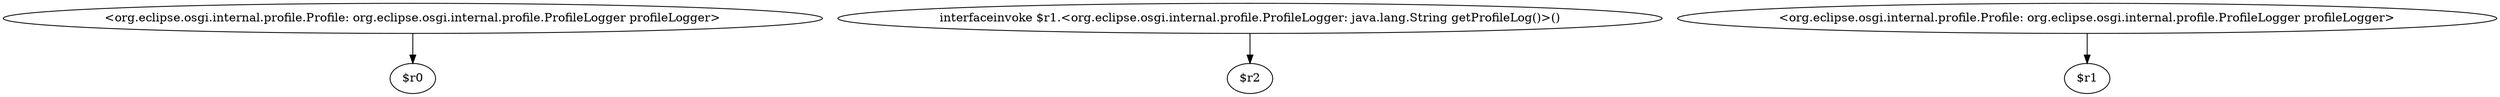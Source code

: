 digraph g {
0[label="<org.eclipse.osgi.internal.profile.Profile: org.eclipse.osgi.internal.profile.ProfileLogger profileLogger>"]
1[label="$r0"]
0->1[label=""]
2[label="interfaceinvoke $r1.<org.eclipse.osgi.internal.profile.ProfileLogger: java.lang.String getProfileLog()>()"]
3[label="$r2"]
2->3[label=""]
4[label="<org.eclipse.osgi.internal.profile.Profile: org.eclipse.osgi.internal.profile.ProfileLogger profileLogger>"]
5[label="$r1"]
4->5[label=""]
}